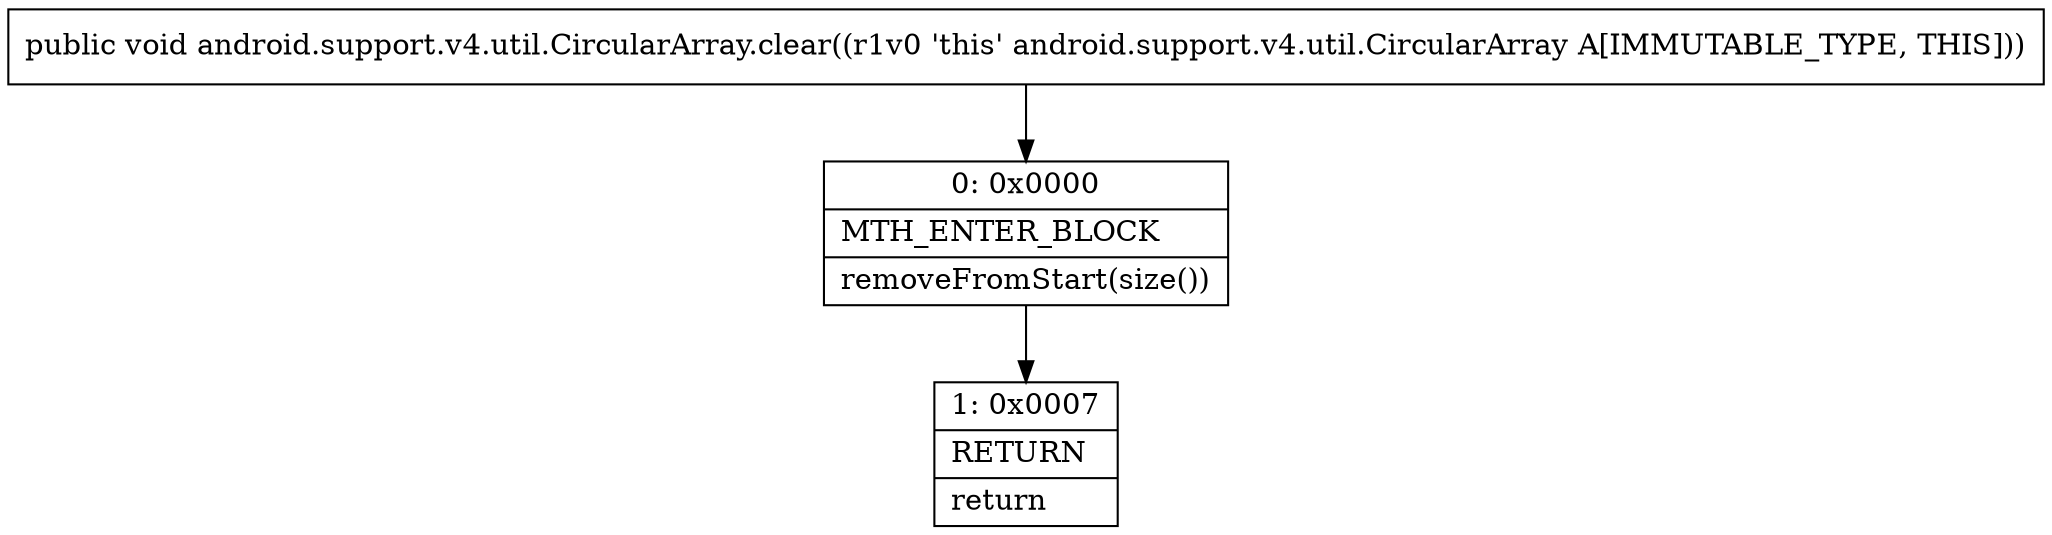 digraph "CFG forandroid.support.v4.util.CircularArray.clear()V" {
Node_0 [shape=record,label="{0\:\ 0x0000|MTH_ENTER_BLOCK\l|removeFromStart(size())\l}"];
Node_1 [shape=record,label="{1\:\ 0x0007|RETURN\l|return\l}"];
MethodNode[shape=record,label="{public void android.support.v4.util.CircularArray.clear((r1v0 'this' android.support.v4.util.CircularArray A[IMMUTABLE_TYPE, THIS])) }"];
MethodNode -> Node_0;
Node_0 -> Node_1;
}

